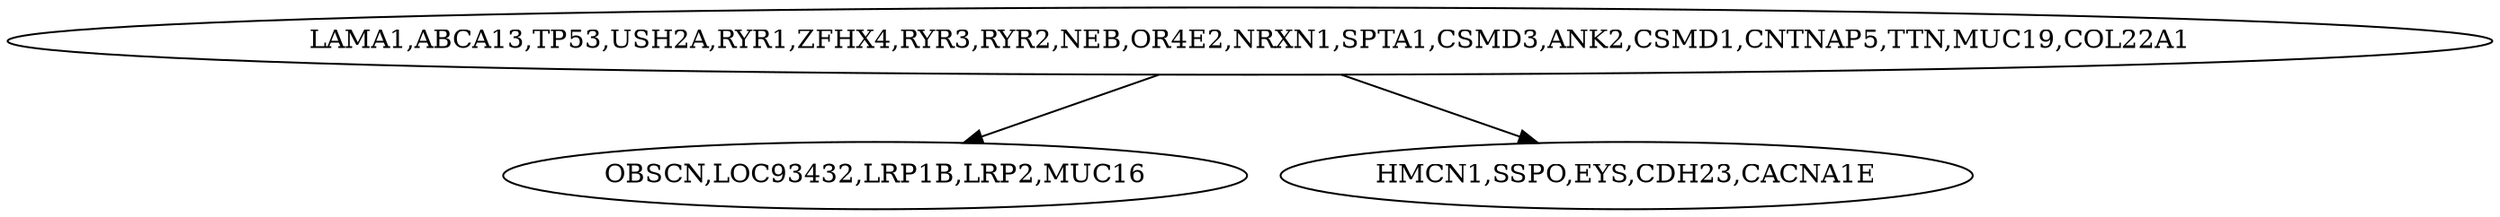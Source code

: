 digraph {
v1 [label="LAMA1,ABCA13,TP53,USH2A,RYR1,ZFHX4,RYR3,RYR2,NEB,OR4E2,NRXN1,SPTA1,CSMD3,ANK2,CSMD1,CNTNAP5,TTN,MUC19,COL22A1"]v3 [label="OBSCN,LOC93432,LRP1B,LRP2,MUC16"]v2 [label="HMCN1,SSPO,EYS,CDH23,CACNA1E"]	v1 -> v3;
	v1 -> v2;
}